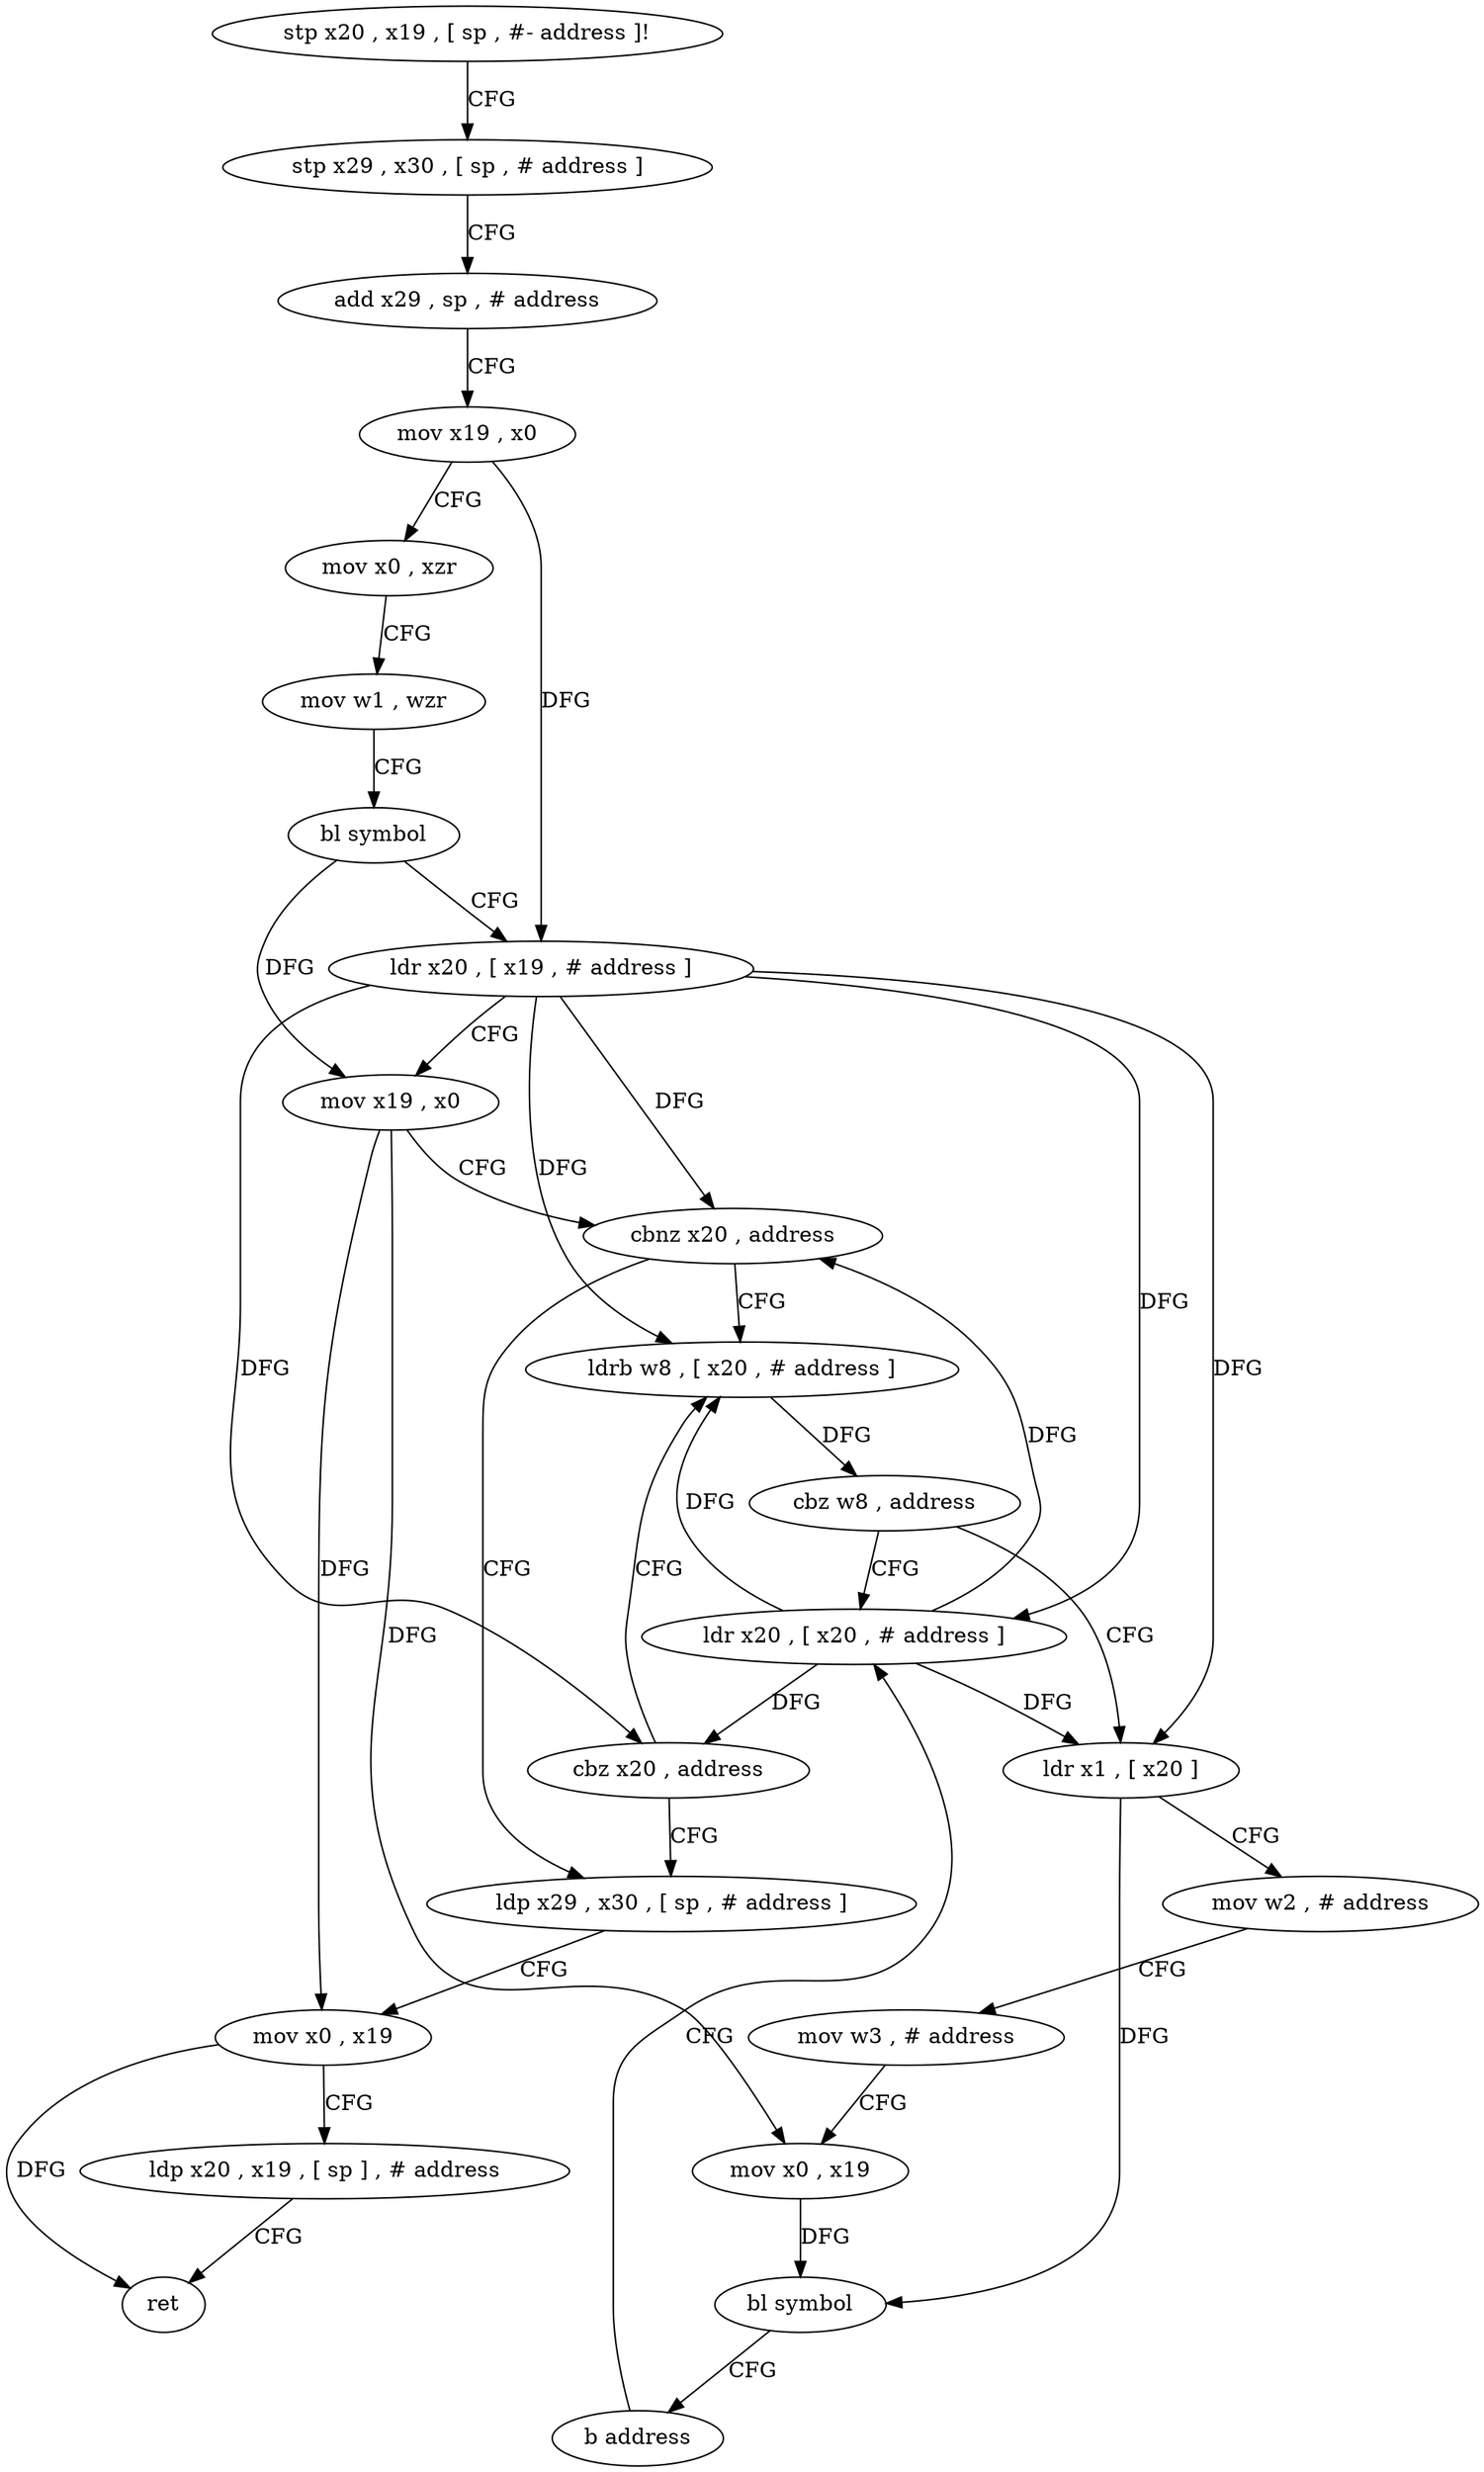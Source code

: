 digraph "func" {
"85048" [label = "stp x20 , x19 , [ sp , #- address ]!" ]
"85052" [label = "stp x29 , x30 , [ sp , # address ]" ]
"85056" [label = "add x29 , sp , # address" ]
"85060" [label = "mov x19 , x0" ]
"85064" [label = "mov x0 , xzr" ]
"85068" [label = "mov w1 , wzr" ]
"85072" [label = "bl symbol" ]
"85076" [label = "ldr x20 , [ x19 , # address ]" ]
"85080" [label = "mov x19 , x0" ]
"85084" [label = "cbnz x20 , address" ]
"85112" [label = "ldrb w8 , [ x20 , # address ]" ]
"85088" [label = "ldp x29 , x30 , [ sp , # address ]" ]
"85116" [label = "cbz w8 , address" ]
"85104" [label = "ldr x20 , [ x20 , # address ]" ]
"85120" [label = "ldr x1 , [ x20 ]" ]
"85092" [label = "mov x0 , x19" ]
"85096" [label = "ldp x20 , x19 , [ sp ] , # address" ]
"85100" [label = "ret" ]
"85108" [label = "cbz x20 , address" ]
"85124" [label = "mov w2 , # address" ]
"85128" [label = "mov w3 , # address" ]
"85132" [label = "mov x0 , x19" ]
"85136" [label = "bl symbol" ]
"85140" [label = "b address" ]
"85048" -> "85052" [ label = "CFG" ]
"85052" -> "85056" [ label = "CFG" ]
"85056" -> "85060" [ label = "CFG" ]
"85060" -> "85064" [ label = "CFG" ]
"85060" -> "85076" [ label = "DFG" ]
"85064" -> "85068" [ label = "CFG" ]
"85068" -> "85072" [ label = "CFG" ]
"85072" -> "85076" [ label = "CFG" ]
"85072" -> "85080" [ label = "DFG" ]
"85076" -> "85080" [ label = "CFG" ]
"85076" -> "85084" [ label = "DFG" ]
"85076" -> "85112" [ label = "DFG" ]
"85076" -> "85104" [ label = "DFG" ]
"85076" -> "85108" [ label = "DFG" ]
"85076" -> "85120" [ label = "DFG" ]
"85080" -> "85084" [ label = "CFG" ]
"85080" -> "85092" [ label = "DFG" ]
"85080" -> "85132" [ label = "DFG" ]
"85084" -> "85112" [ label = "CFG" ]
"85084" -> "85088" [ label = "CFG" ]
"85112" -> "85116" [ label = "DFG" ]
"85088" -> "85092" [ label = "CFG" ]
"85116" -> "85104" [ label = "CFG" ]
"85116" -> "85120" [ label = "CFG" ]
"85104" -> "85108" [ label = "DFG" ]
"85104" -> "85084" [ label = "DFG" ]
"85104" -> "85112" [ label = "DFG" ]
"85104" -> "85120" [ label = "DFG" ]
"85120" -> "85124" [ label = "CFG" ]
"85120" -> "85136" [ label = "DFG" ]
"85092" -> "85096" [ label = "CFG" ]
"85092" -> "85100" [ label = "DFG" ]
"85096" -> "85100" [ label = "CFG" ]
"85108" -> "85088" [ label = "CFG" ]
"85108" -> "85112" [ label = "CFG" ]
"85124" -> "85128" [ label = "CFG" ]
"85128" -> "85132" [ label = "CFG" ]
"85132" -> "85136" [ label = "DFG" ]
"85136" -> "85140" [ label = "CFG" ]
"85140" -> "85104" [ label = "CFG" ]
}
